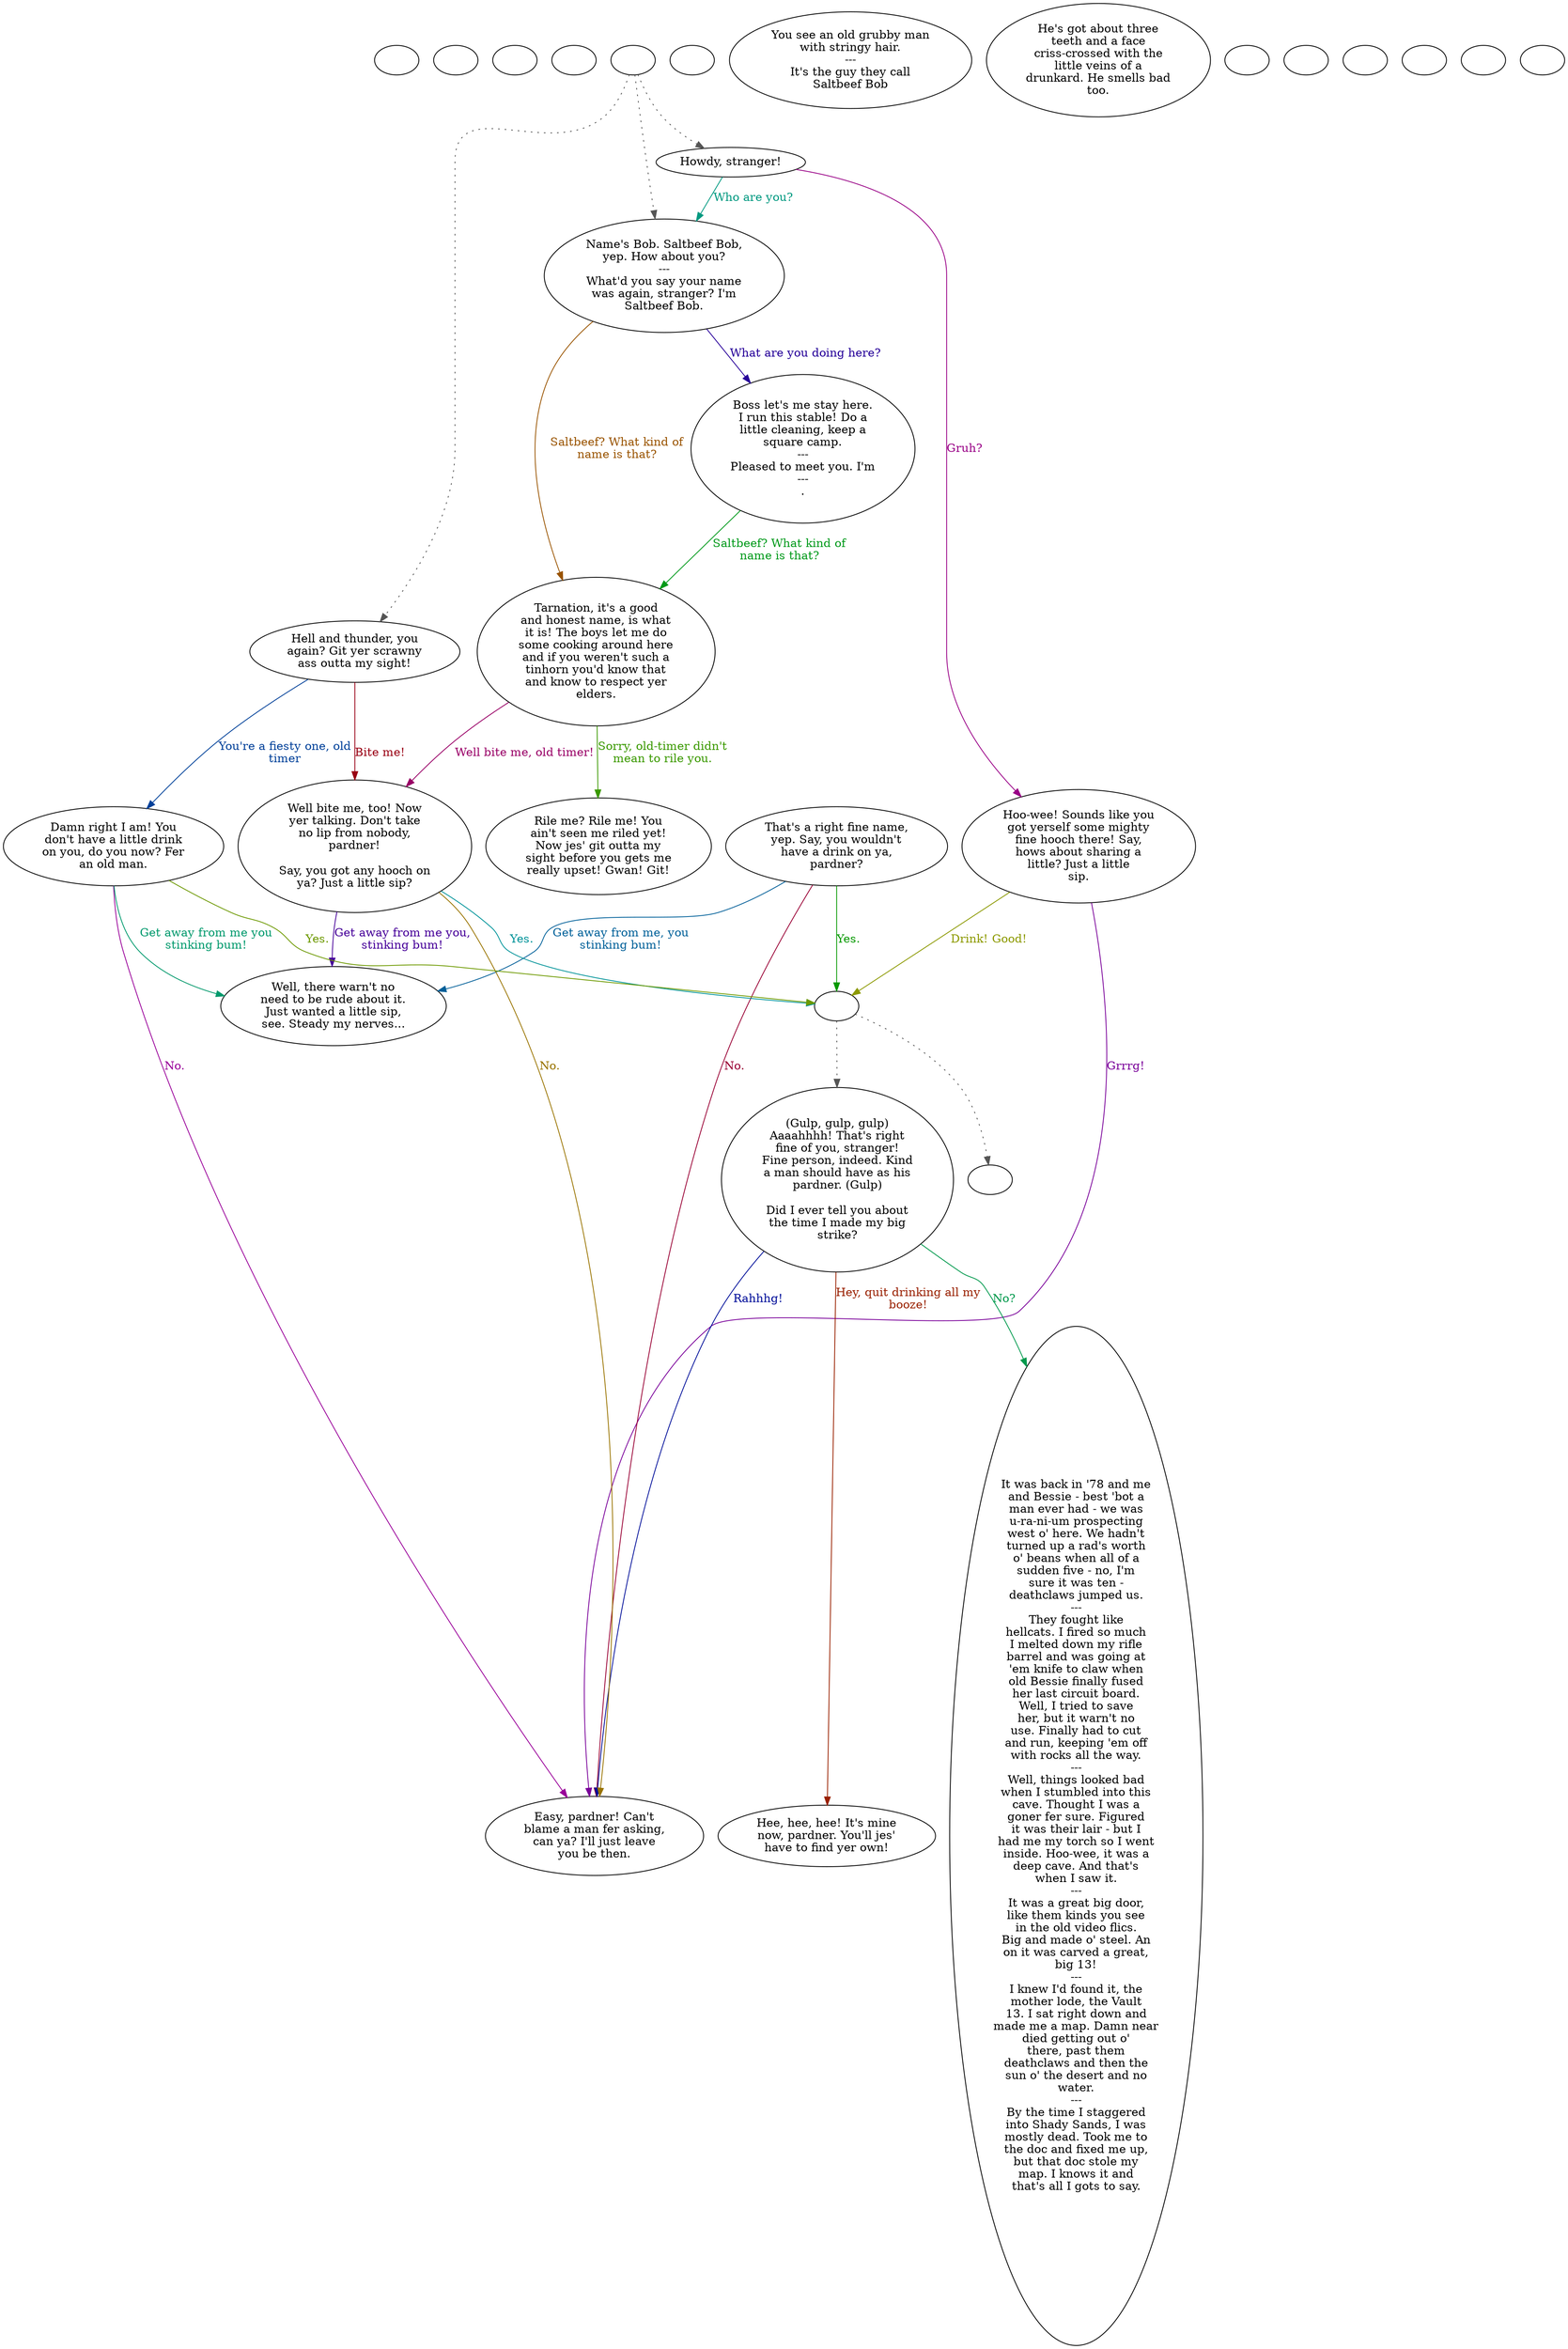 digraph scsalbob {
  "checkPartyMembersNearDoor" [style=filled       fillcolor="#FFFFFF"       color="#000000"]
  "checkPartyMembersNearDoor" [label=""]
  "start" [style=filled       fillcolor="#FFFFFF"       color="#000000"]
  "start" [label=""]
  "critter_p_proc" [style=filled       fillcolor="#FFFFFF"       color="#000000"]
  "critter_p_proc" [label=""]
  "pickup_p_proc" [style=filled       fillcolor="#FFFFFF"       color="#000000"]
  "pickup_p_proc" [label=""]
  "talk_p_proc" [style=filled       fillcolor="#FFFFFF"       color="#000000"]
  "talk_p_proc" -> "Node015" [style=dotted color="#555555"]
  "talk_p_proc" -> "Node001" [style=dotted color="#555555"]
  "talk_p_proc" -> "Node002" [style=dotted color="#555555"]
  "talk_p_proc" [label=""]
  "destroy_p_proc" [style=filled       fillcolor="#FFFFFF"       color="#000000"]
  "destroy_p_proc" [label=""]
  "look_at_p_proc" [style=filled       fillcolor="#FFFFFF"       color="#000000"]
  "look_at_p_proc" [label="You see an old grubby man\nwith stringy hair.\n---\nIt's the guy they call\nSaltbeef Bob"]
  "description_p_proc" [style=filled       fillcolor="#FFFFFF"       color="#000000"]
  "description_p_proc" [label="He's got about three\nteeth and a face\ncriss-crossed with the\nlittle veins of a\ndrunkard. He smells bad\ntoo."]
  "use_skill_on_p_proc" [style=filled       fillcolor="#FFFFFF"       color="#000000"]
  "use_skill_on_p_proc" [label=""]
  "damage_p_proc" [style=filled       fillcolor="#FFFFFF"       color="#000000"]
  "damage_p_proc" [label=""]
  "map_enter_p_proc" [style=filled       fillcolor="#FFFFFF"       color="#000000"]
  "map_enter_p_proc" [label=""]
  "Node998" [style=filled       fillcolor="#FFFFFF"       color="#000000"]
  "Node998" [label=""]
  "Node999" [style=filled       fillcolor="#FFFFFF"       color="#000000"]
  "Node999" [label=""]
  "Node001" [style=filled       fillcolor="#FFFFFF"       color="#000000"]
  "Node001" [label="Howdy, stranger!"]
  "Node001" -> "Node005" [label="Gruh?" color="#990086" fontcolor="#990086"]
  "Node001" -> "Node002" [label="Who are you?" color="#009980" fontcolor="#009980"]
  "Node002" [style=filled       fillcolor="#FFFFFF"       color="#000000"]
  "Node002" [label="Name's Bob. Saltbeef Bob,\nyep. How about you?\n---\nWhat'd you say your name\nwas again, stranger? I'm\nSaltbeef Bob."]
  "Node002" -> "Node010" [label="Saltbeef? What kind of\nname is that?" color="#995300" fontcolor="#995300"]
  "Node002" -> "Node014" [label="What are you doing here?" color="#260099" fontcolor="#260099"]
  "Node003" [style=filled       fillcolor="#FFFFFF"       color="#000000"]
  "Node003" [label="That's a right fine name,\nyep. Say, you wouldn't\nhave a drink on ya,\npardner?"]
  "Node003" -> "Node007a" [label="Yes." color="#069900" fontcolor="#069900"]
  "Node003" -> "Node006" [label="No." color="#990033" fontcolor="#990033"]
  "Node003" -> "Node004" [label="Get away from me, you\nstinking bum!" color="#006099" fontcolor="#006099"]
  "Node004" [style=filled       fillcolor="#FFFFFF"       color="#000000"]
  "Node004" [label="Well, there warn't no\nneed to be rude about it.\nJust wanted a little sip,\nsee. Steady my nerves..."]
  "Node005" [style=filled       fillcolor="#FFFFFF"       color="#000000"]
  "Node005" [label="Hoo-wee! Sounds like you\ngot yerself some mighty\nfine hooch there! Say,\nhows about sharing a\nlittle? Just a little\nsip."]
  "Node005" -> "Node007a" [label="Drink! Good!" color="#8C9900" fontcolor="#8C9900"]
  "Node005" -> "Node006" [label="Grrrg!" color="#790099" fontcolor="#790099"]
  "Node006" [style=filled       fillcolor="#FFFFFF"       color="#000000"]
  "Node006" [label="Easy, pardner! Can't\nblame a man fer asking,\ncan ya? I'll just leave\nyou be then."]
  "Node007" [style=filled       fillcolor="#FFFFFF"       color="#000000"]
  "Node007" [label="(Gulp, gulp, gulp)\nAaaahhhh! That's right\nfine of you, stranger!\nFine person, indeed. Kind\na man should have as his\npardner. (Gulp)\n\nDid I ever tell you about\nthe time I made my big\nstrike?"]
  "Node007" -> "Node008" [label="No?" color="#00994C" fontcolor="#00994C"]
  "Node007" -> "Node013" [label="Hey, quit drinking all my\nbooze!" color="#992000" fontcolor="#992000"]
  "Node007" -> "Node006" [label="Rahhhg!" color="#000D99" fontcolor="#000D99"]
  "Node008" [style=filled       fillcolor="#FFFFFF"       color="#000000"]
  "Node008" [label="It was back in '78 and me\nand Bessie - best 'bot a\nman ever had - we was\nu-ra-ni-um prospecting\nwest o' here. We hadn't\nturned up a rad's worth\no' beans when all of a\nsudden five - no, I'm\nsure it was ten -\ndeathclaws jumped us.\n---\nThey fought like\nhellcats. I fired so much\nI melted down my rifle\nbarrel and was going at\n'em knife to claw when\nold Bessie finally fused\nher last circuit board.\nWell, I tried to save\nher, but it warn't no\nuse. Finally had to cut\nand run, keeping 'em off\nwith rocks all the way.\n---\nWell, things looked bad\nwhen I stumbled into this\ncave. Thought I was a\ngoner fer sure. Figured\nit was their lair - but I\nhad me my torch so I went\ninside. Hoo-wee, it was a\ndeep cave. And that's\nwhen I saw it.\n---\nIt was a great big door,\nlike them kinds you see\nin the old video flics.\nBig and made o' steel. An\non it was carved a great,\nbig 13!\n---\nI knew I'd found it, the\nmother lode, the Vault\n13. I sat right down and\nmade me a map. Damn near\ndied getting out o'\nthere, past them\ndeathclaws and then the\nsun o' the desert and no\nwater.\n---\nBy the time I staggered\ninto Shady Sands, I was\nmostly dead. Took me to\nthe doc and fixed me up,\nbut that doc stole my\nmap. I knows it and\nthat's all I gots to say."]
  "Node009" [style=filled       fillcolor="#FFFFFF"       color="#000000"]
  "Node009" [label=""]
  "Node010" [style=filled       fillcolor="#FFFFFF"       color="#000000"]
  "Node010" [label="Tarnation, it's a good\nand honest name, is what\nit is! The boys let me do\nsome cooking around here\nand if you weren't such a\ntinhorn you'd know that\nand know to respect yer\nelders."]
  "Node010" -> "Node011" [label="Sorry, old-timer didn't\nmean to rile you." color="#3A9900" fontcolor="#3A9900"]
  "Node010" -> "Node012" [label="Well bite me, old timer!" color="#990066" fontcolor="#990066"]
  "Node011" [style=filled       fillcolor="#FFFFFF"       color="#000000"]
  "Node011" [label="Rile me? Rile me! You\nain't seen me riled yet!\nNow jes' git outta my\nsight before you gets me\nreally upset! Gwan! Git!"]
  "Node012" [style=filled       fillcolor="#FFFFFF"       color="#000000"]
  "Node012" [label="Well bite me, too! Now\nyer talking. Don't take\nno lip from nobody,\npardner!\n\nSay, you got any hooch on\nya? Just a little sip?"]
  "Node012" -> "Node007a" [label="Yes." color="#009399" fontcolor="#009399"]
  "Node012" -> "Node006" [label="No." color="#997300" fontcolor="#997300"]
  "Node012" -> "Node004" [label="Get away from me you,\nstinking bum!" color="#460099" fontcolor="#460099"]
  "Node013" [style=filled       fillcolor="#FFFFFF"       color="#000000"]
  "Node013" [label="Hee, hee, hee! It's mine\nnow, pardner. You'll jes'\nhave to find yer own!"]
  "Node014" [style=filled       fillcolor="#FFFFFF"       color="#000000"]
  "Node014" [label="Boss let's me stay here.\nI run this stable! Do a\nlittle cleaning, keep a\nsquare camp.\n---\nPleased to meet you. I'm\n---\n."]
  "Node014" -> "Node010" [label="Saltbeef? What kind of\nname is that?" color="#009919" fontcolor="#009919"]
  "Node015" [style=filled       fillcolor="#FFFFFF"       color="#000000"]
  "Node015" [label="Hell and thunder, you\nagain? Git yer scrawny\nass outta my sight!"]
  "Node015" -> "Node012" [label="Bite me!" color="#990013" fontcolor="#990013"]
  "Node015" -> "Node016" [label="You're a fiesty one, old\ntimer" color="#004099" fontcolor="#004099"]
  "Node016" [style=filled       fillcolor="#FFFFFF"       color="#000000"]
  "Node016" [label="Damn right I am! You\ndon't have a little drink\non you, do you now? Fer\nan old man."]
  "Node016" -> "Node007a" [label="Yes." color="#6D9900" fontcolor="#6D9900"]
  "Node016" -> "Node006" [label="No." color="#990099" fontcolor="#990099"]
  "Node016" -> "Node004" [label="Get away from me you\nstinking bum!" color="#00996C" fontcolor="#00996C"]
  "removeAlchol" [style=filled       fillcolor="#FFFFFF"       color="#000000"]
  "removeAlchol" [label=""]
  "Node007a" [style=filled       fillcolor="#FFFFFF"       color="#000000"]
  "Node007a" -> "removeAlchol" [style=dotted color="#555555"]
  "Node007a" -> "Node007" [style=dotted color="#555555"]
  "Node007a" [label=""]
}